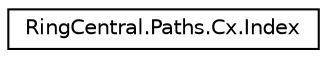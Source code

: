 digraph "Graphical Class Hierarchy"
{
 // LATEX_PDF_SIZE
  edge [fontname="Helvetica",fontsize="10",labelfontname="Helvetica",labelfontsize="10"];
  node [fontname="Helvetica",fontsize="10",shape=record];
  rankdir="LR";
  Node0 [label="RingCentral.Paths.Cx.Index",height=0.2,width=0.4,color="black", fillcolor="white", style="filled",URL="$classRingCentral_1_1Paths_1_1Cx_1_1Index.html",tooltip=" "];
}
